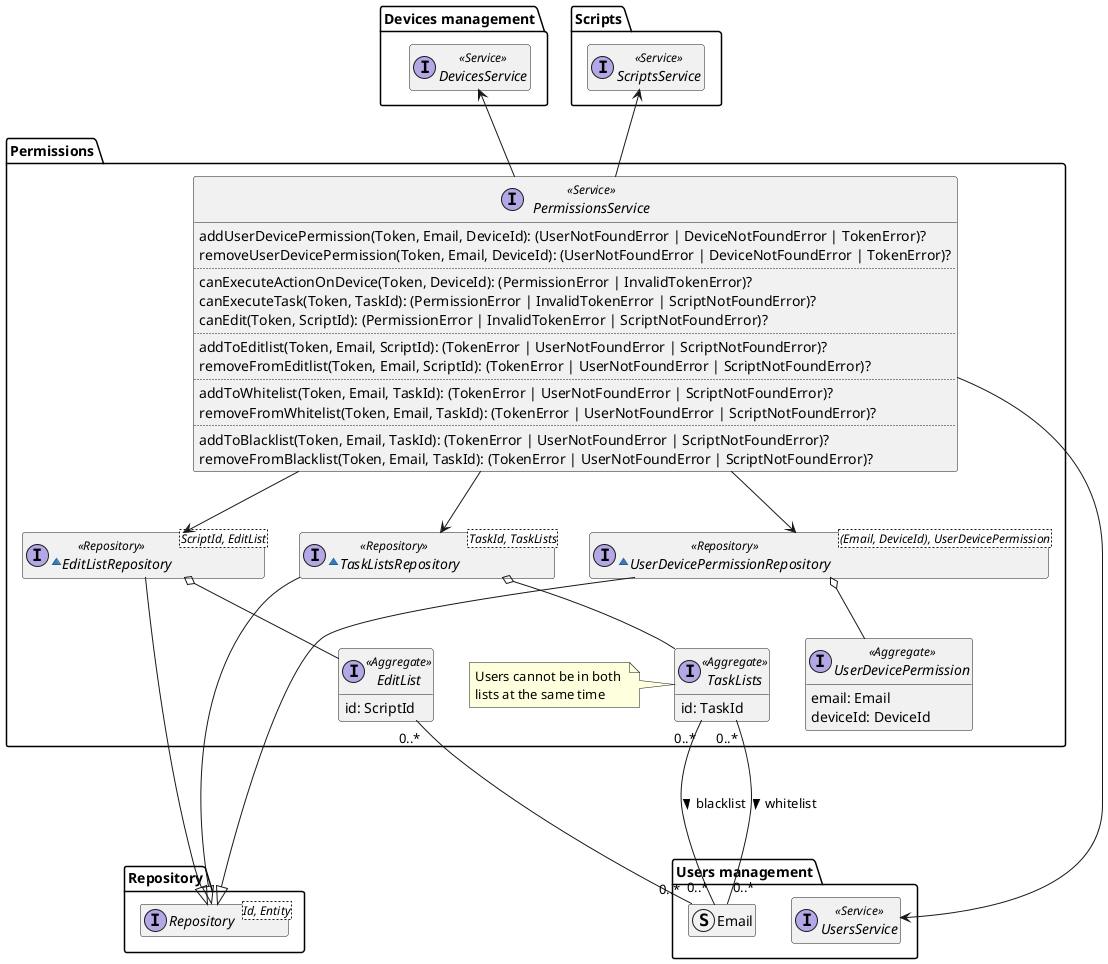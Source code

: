 
@startuml permissions-domain-model

hide empty members
package Repository{
    interface Repository<Id, Entity>
}

package "Users management" as UsersManagement {
    interface UsersService <<Service>>
    struct Email
}

package "Devices management" as DevicesManagement {
    interface DevicesService <<Service>>
}

package Scripts {
    interface ScriptsService <<Service>>
}

package "Permissions" {
    interface PermissionsService <<Service>> {
        addUserDevicePermission(Token, Email, DeviceId): (UserNotFoundError | DeviceNotFoundError | TokenError)?
        removeUserDevicePermission(Token, Email, DeviceId): (UserNotFoundError | DeviceNotFoundError | TokenError)?
        ..
        canExecuteActionOnDevice(Token, DeviceId): (PermissionError | InvalidTokenError)?
        canExecuteTask(Token, TaskId): (PermissionError | InvalidTokenError | ScriptNotFoundError)?
        canEdit(Token, ScriptId): (PermissionError | InvalidTokenError | ScriptNotFoundError)?
        ..
        addToEditlist(Token, Email, ScriptId): (TokenError | UserNotFoundError | ScriptNotFoundError)?
        removeFromEditlist(Token, Email, ScriptId): (TokenError | UserNotFoundError | ScriptNotFoundError)?
        ..
        addToWhitelist(Token, Email, TaskId): (TokenError | UserNotFoundError | ScriptNotFoundError)?
        removeFromWhitelist(Token, Email, TaskId): (TokenError | UserNotFoundError | ScriptNotFoundError)?
        ..
        addToBlacklist(Token, Email, TaskId): (TokenError | UserNotFoundError | ScriptNotFoundError)?
        removeFromBlacklist(Token, Email, TaskId): (TokenError | UserNotFoundError | ScriptNotFoundError)?
    }

    ~interface UserDevicePermissionRepository<(Email, DeviceId), UserDevicePermission> <<Repository>> {
    }

    interface UserDevicePermission <<Aggregate>> {
        email: Email
        deviceId: DeviceId
    }

    ~interface EditListRepository<ScriptId, EditList> <<Repository>> {
    }

    interface EditList <<Aggregate>> {
        id: ScriptId
    }

    ~interface TaskListsRepository<TaskId, TaskLists> <<Repository>> {
    }

    interface TaskLists <<Aggregate>> {
        id: TaskId
    }

    note left of TaskLists
        Users cannot be in both 
        lists at the same time
    end note


    PermissionsService -u-> DevicesManagement.DevicesService
    PermissionsService --> UsersManagement.UsersService
    PermissionsService -u-> Scripts.ScriptsService
    PermissionsService --> UserDevicePermissionRepository
    PermissionsService --> EditListRepository
    PermissionsService --> TaskListsRepository
    UserDevicePermissionRepository ----|> Repository.Repository
    UserDevicePermissionRepository o-- UserDevicePermission
    EditList "0..*" -- "0..*" UsersManagement.Email
    EditListRepository --|> Repository.Repository
    EditListRepository o-- EditList
    TaskLists "0..*" --- "0..*" UsersManagement.Email : "blacklist >"
    TaskLists "0..*" --- "0..*" UsersManagement.Email : "whitelist >"
    TaskListsRepository --|> Repository.Repository
    TaskListsRepository o-- TaskLists

}

@enduml

